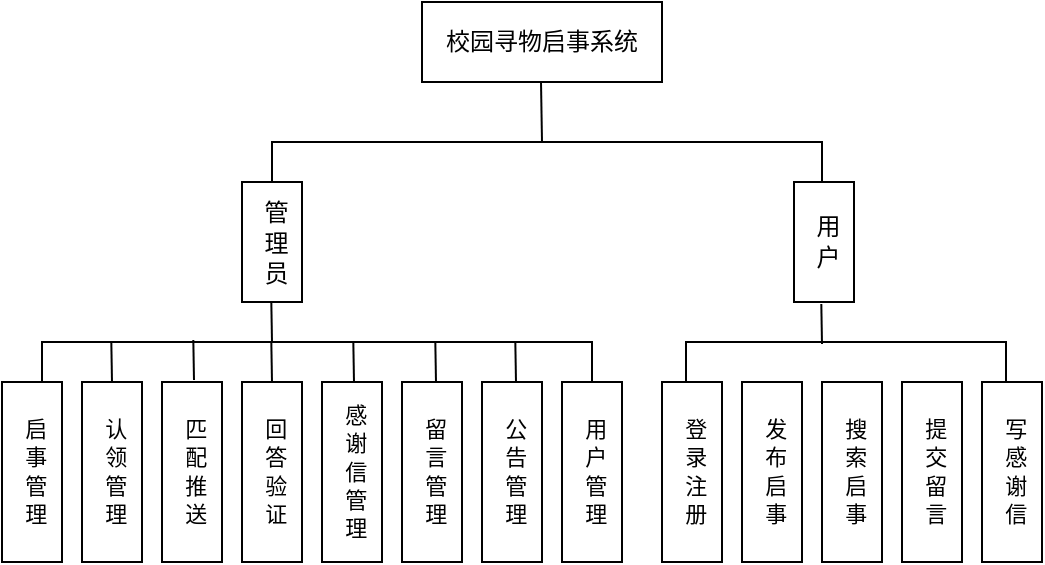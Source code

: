 <mxfile version="24.8.0">
  <diagram id="prtHgNgQTEPvFCAcTncT" name="Page-1">
    <mxGraphModel dx="842" dy="533" grid="1" gridSize="10" guides="1" tooltips="1" connect="1" arrows="1" fold="1" page="1" pageScale="1" pageWidth="827" pageHeight="1169" math="0" shadow="0">
      <root>
        <mxCell id="0" />
        <mxCell id="1" parent="0" />
        <mxCell id="6uF64dpKUKu1V5xcWmwK-1" value="校园寻物启事系统" style="rounded=0;whiteSpace=wrap;html=1;" vertex="1" parent="1">
          <mxGeometry x="320" y="40" width="120" height="40" as="geometry" />
        </mxCell>
        <mxCell id="6uF64dpKUKu1V5xcWmwK-2" value="" style="endArrow=none;html=1;rounded=0;" edge="1" parent="1">
          <mxGeometry width="50" height="50" relative="1" as="geometry">
            <mxPoint x="380" y="110" as="sourcePoint" />
            <mxPoint x="379.5" y="80" as="targetPoint" />
          </mxGeometry>
        </mxCell>
        <mxCell id="6uF64dpKUKu1V5xcWmwK-3" value="管 理 员" style="rounded=0;align=center;verticalAlign=middle;spacingTop=0;html=1;labelPosition=center;verticalLabelPosition=middle;fontSize=12;spacing=0;spacingBottom=0;spacingLeft=0;horizontal=1;textDirection=vertical-lr;whiteSpace=wrap;" vertex="1" parent="1">
          <mxGeometry x="230" y="130" width="30" height="60" as="geometry" />
        </mxCell>
        <mxCell id="6uF64dpKUKu1V5xcWmwK-4" value="用 户" style="rounded=0;align=center;verticalAlign=middle;spacingTop=0;html=1;labelPosition=center;verticalLabelPosition=middle;fontSize=12;spacing=0;spacingBottom=0;spacingLeft=0;horizontal=1;textDirection=vertical-lr;whiteSpace=wrap;" vertex="1" parent="1">
          <mxGeometry x="506" y="130" width="30" height="60" as="geometry" />
        </mxCell>
        <mxCell id="6uF64dpKUKu1V5xcWmwK-5" value="" style="shape=partialRectangle;whiteSpace=wrap;html=1;bottom=1;right=1;left=1;top=0;fillColor=none;routingCenterX=-0.5;rotation=-180;" vertex="1" parent="1">
          <mxGeometry x="245" y="110" width="275" height="20" as="geometry" />
        </mxCell>
        <mxCell id="6uF64dpKUKu1V5xcWmwK-8" value="" style="shape=partialRectangle;whiteSpace=wrap;html=1;bottom=1;right=1;left=1;top=0;fillColor=none;routingCenterX=-0.5;rotation=-180;" vertex="1" parent="1">
          <mxGeometry x="130" y="210" width="275" height="20" as="geometry" />
        </mxCell>
        <mxCell id="6uF64dpKUKu1V5xcWmwK-9" value="" style="endArrow=none;html=1;rounded=0;" edge="1" parent="1">
          <mxGeometry width="50" height="50" relative="1" as="geometry">
            <mxPoint x="245" y="210" as="sourcePoint" />
            <mxPoint x="244.66" y="190" as="targetPoint" />
          </mxGeometry>
        </mxCell>
        <mxCell id="6uF64dpKUKu1V5xcWmwK-11" value="启 事 管 理" style="rounded=0;align=center;verticalAlign=middle;spacingTop=0;html=1;labelPosition=center;verticalLabelPosition=middle;fontSize=11;spacing=0;spacingBottom=0;spacingLeft=0;horizontal=1;textDirection=vertical-lr;whiteSpace=wrap;" vertex="1" parent="1">
          <mxGeometry x="110" y="230" width="30" height="90" as="geometry" />
        </mxCell>
        <mxCell id="6uF64dpKUKu1V5xcWmwK-13" value="认 领 管 理" style="rounded=0;align=center;verticalAlign=middle;spacingTop=0;html=1;labelPosition=center;verticalLabelPosition=middle;fontSize=11;spacing=0;spacingBottom=0;spacingLeft=0;horizontal=1;textDirection=vertical-lr;whiteSpace=wrap;" vertex="1" parent="1">
          <mxGeometry x="150" y="230" width="30" height="90" as="geometry" />
        </mxCell>
        <mxCell id="6uF64dpKUKu1V5xcWmwK-14" value="匹 配 推 送" style="rounded=0;align=center;verticalAlign=middle;spacingTop=0;html=1;labelPosition=center;verticalLabelPosition=middle;fontSize=11;spacing=0;spacingBottom=0;spacingLeft=0;horizontal=1;textDirection=vertical-lr;whiteSpace=wrap;" vertex="1" parent="1">
          <mxGeometry x="190" y="230" width="30" height="90" as="geometry" />
        </mxCell>
        <mxCell id="6uF64dpKUKu1V5xcWmwK-15" value="回 答 验 证" style="rounded=0;align=center;verticalAlign=middle;spacingTop=0;html=1;labelPosition=center;verticalLabelPosition=middle;fontSize=11;spacing=0;spacingBottom=0;spacingLeft=0;horizontal=1;textDirection=vertical-lr;whiteSpace=wrap;" vertex="1" parent="1">
          <mxGeometry x="230" y="230" width="30" height="90" as="geometry" />
        </mxCell>
        <mxCell id="6uF64dpKUKu1V5xcWmwK-16" value="感 谢 信 管 理" style="rounded=0;align=center;verticalAlign=middle;spacingTop=0;html=1;labelPosition=center;verticalLabelPosition=middle;fontSize=11;spacing=0;spacingBottom=0;spacingLeft=0;horizontal=1;textDirection=vertical-lr;whiteSpace=wrap;" vertex="1" parent="1">
          <mxGeometry x="270" y="230" width="30" height="90" as="geometry" />
        </mxCell>
        <mxCell id="6uF64dpKUKu1V5xcWmwK-17" value="留 言 管 理" style="rounded=0;align=center;verticalAlign=middle;spacingTop=0;html=1;labelPosition=center;verticalLabelPosition=middle;fontSize=11;spacing=0;spacingBottom=0;spacingLeft=0;horizontal=1;textDirection=vertical-lr;whiteSpace=wrap;" vertex="1" parent="1">
          <mxGeometry x="310" y="230" width="30" height="90" as="geometry" />
        </mxCell>
        <mxCell id="6uF64dpKUKu1V5xcWmwK-18" value="公 告 管 理" style="rounded=0;align=center;verticalAlign=middle;spacingTop=0;html=1;labelPosition=center;verticalLabelPosition=middle;fontSize=11;spacing=0;spacingBottom=0;spacingLeft=0;horizontal=1;textDirection=vertical-lr;whiteSpace=wrap;" vertex="1" parent="1">
          <mxGeometry x="350" y="230" width="30" height="90" as="geometry" />
        </mxCell>
        <mxCell id="6uF64dpKUKu1V5xcWmwK-19" value="用 户 管 理" style="rounded=0;align=center;verticalAlign=middle;spacingTop=0;html=1;labelPosition=center;verticalLabelPosition=middle;fontSize=11;spacing=0;spacingBottom=0;spacingLeft=0;horizontal=1;textDirection=vertical-lr;whiteSpace=wrap;" vertex="1" parent="1">
          <mxGeometry x="390" y="230" width="30" height="90" as="geometry" />
        </mxCell>
        <mxCell id="6uF64dpKUKu1V5xcWmwK-20" value="" style="endArrow=none;html=1;rounded=0;exitX=0.5;exitY=0;exitDx=0;exitDy=0;" edge="1" parent="1" source="6uF64dpKUKu1V5xcWmwK-13">
          <mxGeometry width="50" height="50" relative="1" as="geometry">
            <mxPoint x="165.16" y="240" as="sourcePoint" />
            <mxPoint x="164.66" y="210" as="targetPoint" />
          </mxGeometry>
        </mxCell>
        <mxCell id="6uF64dpKUKu1V5xcWmwK-25" value="" style="endArrow=none;html=1;rounded=0;exitX=0.5;exitY=0;exitDx=0;exitDy=0;" edge="1" parent="1">
          <mxGeometry width="50" height="50" relative="1" as="geometry">
            <mxPoint x="206" y="229" as="sourcePoint" />
            <mxPoint x="205.66" y="209" as="targetPoint" />
          </mxGeometry>
        </mxCell>
        <mxCell id="6uF64dpKUKu1V5xcWmwK-26" value="" style="endArrow=none;html=1;rounded=0;exitX=0.5;exitY=0;exitDx=0;exitDy=0;" edge="1" parent="1">
          <mxGeometry width="50" height="50" relative="1" as="geometry">
            <mxPoint x="245" y="230" as="sourcePoint" />
            <mxPoint x="244.66" y="210" as="targetPoint" />
          </mxGeometry>
        </mxCell>
        <mxCell id="6uF64dpKUKu1V5xcWmwK-27" value="" style="endArrow=none;html=1;rounded=0;exitX=0.5;exitY=0;exitDx=0;exitDy=0;" edge="1" parent="1">
          <mxGeometry width="50" height="50" relative="1" as="geometry">
            <mxPoint x="286" y="230" as="sourcePoint" />
            <mxPoint x="285.66" y="210" as="targetPoint" />
          </mxGeometry>
        </mxCell>
        <mxCell id="6uF64dpKUKu1V5xcWmwK-28" value="" style="endArrow=none;html=1;rounded=0;exitX=0.5;exitY=0;exitDx=0;exitDy=0;" edge="1" parent="1">
          <mxGeometry width="50" height="50" relative="1" as="geometry">
            <mxPoint x="327" y="230" as="sourcePoint" />
            <mxPoint x="326.66" y="210" as="targetPoint" />
          </mxGeometry>
        </mxCell>
        <mxCell id="6uF64dpKUKu1V5xcWmwK-29" value="" style="endArrow=none;html=1;rounded=0;exitX=0.5;exitY=0;exitDx=0;exitDy=0;" edge="1" parent="1">
          <mxGeometry width="50" height="50" relative="1" as="geometry">
            <mxPoint x="367" y="230" as="sourcePoint" />
            <mxPoint x="366.66" y="210" as="targetPoint" />
          </mxGeometry>
        </mxCell>
        <mxCell id="6uF64dpKUKu1V5xcWmwK-30" value="" style="shape=partialRectangle;whiteSpace=wrap;html=1;bottom=1;right=1;left=1;top=0;fillColor=none;routingCenterX=-0.5;rotation=-180;" vertex="1" parent="1">
          <mxGeometry x="452" y="210" width="160" height="20" as="geometry" />
        </mxCell>
        <mxCell id="6uF64dpKUKu1V5xcWmwK-31" value="" style="endArrow=none;html=1;rounded=0;" edge="1" parent="1">
          <mxGeometry width="50" height="50" relative="1" as="geometry">
            <mxPoint x="520" y="211" as="sourcePoint" />
            <mxPoint x="519.66" y="191" as="targetPoint" />
          </mxGeometry>
        </mxCell>
        <mxCell id="6uF64dpKUKu1V5xcWmwK-32" value="登 录 注 册" style="rounded=0;align=center;verticalAlign=middle;spacingTop=0;html=1;labelPosition=center;verticalLabelPosition=middle;fontSize=11;spacing=0;spacingBottom=0;spacingLeft=0;horizontal=1;textDirection=vertical-lr;whiteSpace=wrap;" vertex="1" parent="1">
          <mxGeometry x="440" y="230" width="30" height="90" as="geometry" />
        </mxCell>
        <mxCell id="6uF64dpKUKu1V5xcWmwK-33" value="发 布 启 事" style="rounded=0;align=center;verticalAlign=middle;spacingTop=0;html=1;labelPosition=center;verticalLabelPosition=middle;fontSize=11;spacing=0;spacingBottom=0;spacingLeft=0;horizontal=1;textDirection=vertical-lr;whiteSpace=wrap;" vertex="1" parent="1">
          <mxGeometry x="480" y="230" width="30" height="90" as="geometry" />
        </mxCell>
        <mxCell id="6uF64dpKUKu1V5xcWmwK-34" value="搜 索 启 事" style="rounded=0;align=center;verticalAlign=middle;spacingTop=0;html=1;labelPosition=center;verticalLabelPosition=middle;fontSize=11;spacing=0;spacingBottom=0;spacingLeft=0;horizontal=1;textDirection=vertical-lr;whiteSpace=wrap;" vertex="1" parent="1">
          <mxGeometry x="520" y="230" width="30" height="90" as="geometry" />
        </mxCell>
        <mxCell id="6uF64dpKUKu1V5xcWmwK-35" value="提 交 留 言" style="rounded=0;align=center;verticalAlign=middle;spacingTop=0;html=1;labelPosition=center;verticalLabelPosition=middle;fontSize=11;spacing=0;spacingBottom=0;spacingLeft=0;horizontal=1;textDirection=vertical-lr;whiteSpace=wrap;" vertex="1" parent="1">
          <mxGeometry x="560" y="230" width="30" height="90" as="geometry" />
        </mxCell>
        <mxCell id="6uF64dpKUKu1V5xcWmwK-36" value="写 感 谢 信" style="rounded=0;align=center;verticalAlign=middle;spacingTop=0;html=1;labelPosition=center;verticalLabelPosition=middle;fontSize=11;spacing=0;spacingBottom=0;spacingLeft=0;horizontal=1;textDirection=vertical-lr;whiteSpace=wrap;" vertex="1" parent="1">
          <mxGeometry x="600" y="230" width="30" height="90" as="geometry" />
        </mxCell>
      </root>
    </mxGraphModel>
  </diagram>
</mxfile>
